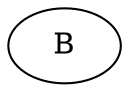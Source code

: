 # name: HS_10
# --- #
graph HS_10 {
	1 [label=B]
}
# --- #
graph HS_10 {
	1 [label=C]
	2 [label=B]
	1 -- 2
}
# --- #
# embed_transformation A None
# embed_transformation B C
# embed_transformation C B
# embed_transformation a None
# embed_transformation b C
# embed_transformation c B